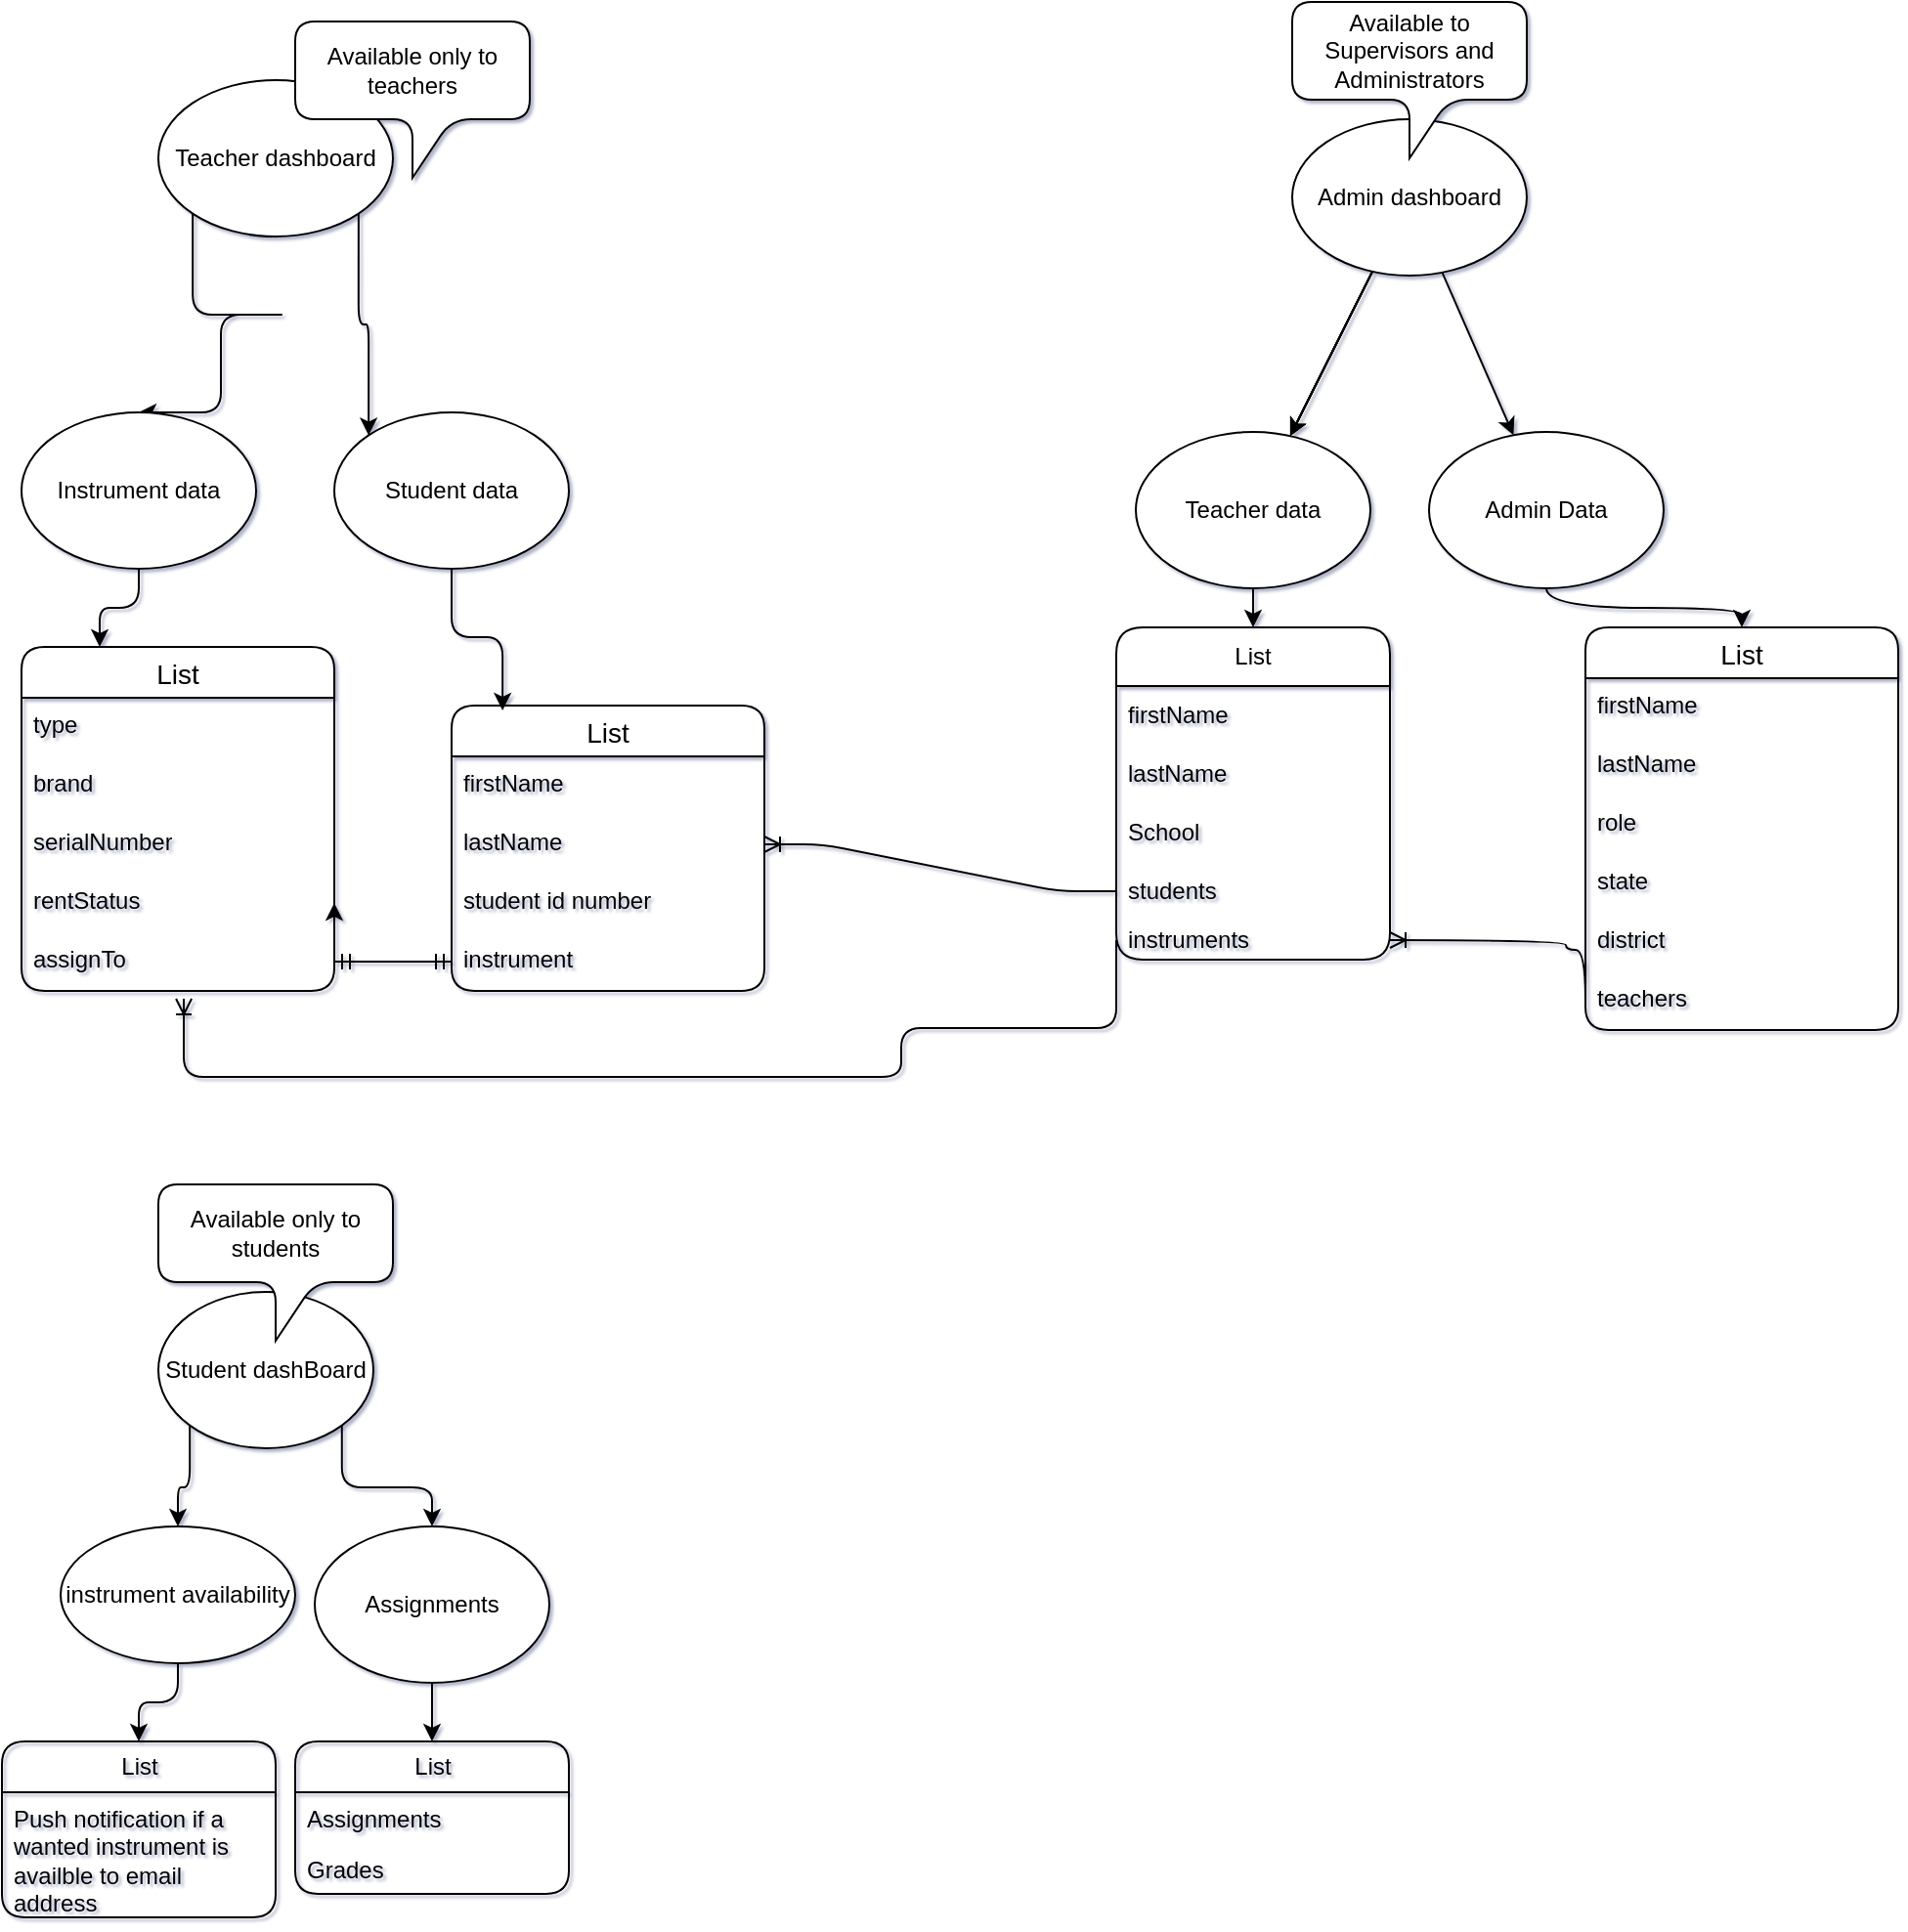 <mxfile>
    <diagram name="schema" id="DUyfwoZvvPFzIgaK6cwX">
        <mxGraphModel dx="1887" dy="1773" grid="1" gridSize="10" guides="1" tooltips="1" connect="1" arrows="1" fold="1" page="1" pageScale="1" pageWidth="827" pageHeight="1169" math="0" shadow="1">
            <root>
                <mxCell id="0"/>
                <mxCell id="1" parent="0"/>
                <mxCell id="xOZsmV_-RZfwgsU9dRdy-7" style="edgeStyle=orthogonalEdgeStyle;rounded=1;orthogonalLoop=1;jettySize=auto;html=1;exitX=1;exitY=1;exitDx=0;exitDy=0;entryX=0;entryY=0;entryDx=0;entryDy=0;" parent="1" source="xOZsmV_-RZfwgsU9dRdy-1" target="xOZsmV_-RZfwgsU9dRdy-4" edge="1">
                    <mxGeometry relative="1" as="geometry"/>
                </mxCell>
                <mxCell id="xOZsmV_-RZfwgsU9dRdy-13" style="edgeStyle=orthogonalEdgeStyle;rounded=1;orthogonalLoop=1;jettySize=auto;html=1;exitX=0;exitY=1;exitDx=0;exitDy=0;entryX=0.5;entryY=0;entryDx=0;entryDy=0;" parent="1" source="xOZsmV_-RZfwgsU9dRdy-1" target="xOZsmV_-RZfwgsU9dRdy-3" edge="1">
                    <mxGeometry relative="1" as="geometry">
                        <Array as="points">
                            <mxPoint x="138" y="140"/>
                            <mxPoint x="102" y="140"/>
                            <mxPoint x="102" y="160"/>
                        </Array>
                    </mxGeometry>
                </mxCell>
                <mxCell id="xOZsmV_-RZfwgsU9dRdy-1" value="Teacher dashboard" style="ellipse;whiteSpace=wrap;html=1;rounded=1;" parent="1" vertex="1">
                    <mxGeometry x="70" y="20" width="120" height="80" as="geometry"/>
                </mxCell>
                <mxCell id="5yXAF0TtTICwPP53yHYc-14" value="" style="edgeStyle=none;rounded=1;html=1;" parent="1" source="xOZsmV_-RZfwgsU9dRdy-2" target="6" edge="1">
                    <mxGeometry relative="1" as="geometry"/>
                </mxCell>
                <mxCell id="5yXAF0TtTICwPP53yHYc-15" value="" style="edgeStyle=none;rounded=1;html=1;" parent="1" source="xOZsmV_-RZfwgsU9dRdy-2" target="6" edge="1">
                    <mxGeometry relative="1" as="geometry"/>
                </mxCell>
                <mxCell id="5yXAF0TtTICwPP53yHYc-16" value="" style="edgeStyle=none;rounded=1;html=1;" parent="1" source="xOZsmV_-RZfwgsU9dRdy-2" target="6" edge="1">
                    <mxGeometry relative="1" as="geometry"/>
                </mxCell>
                <mxCell id="5yXAF0TtTICwPP53yHYc-17" value="" style="edgeStyle=none;rounded=1;html=1;" parent="1" source="xOZsmV_-RZfwgsU9dRdy-2" target="6" edge="1">
                    <mxGeometry relative="1" as="geometry"/>
                </mxCell>
                <mxCell id="5yXAF0TtTICwPP53yHYc-19" value="" style="edgeStyle=none;rounded=1;html=1;" parent="1" source="xOZsmV_-RZfwgsU9dRdy-2" target="5yXAF0TtTICwPP53yHYc-18" edge="1">
                    <mxGeometry relative="1" as="geometry"/>
                </mxCell>
                <mxCell id="xOZsmV_-RZfwgsU9dRdy-2" value="Admin dashboard" style="ellipse;whiteSpace=wrap;html=1;rounded=1;" parent="1" vertex="1">
                    <mxGeometry x="650" y="40" width="120" height="80" as="geometry"/>
                </mxCell>
                <mxCell id="xOZsmV_-RZfwgsU9dRdy-81" style="edgeStyle=orthogonalEdgeStyle;rounded=1;orthogonalLoop=1;jettySize=auto;html=1;exitX=0.5;exitY=1;exitDx=0;exitDy=0;entryX=0.25;entryY=0;entryDx=0;entryDy=0;" parent="1" source="xOZsmV_-RZfwgsU9dRdy-3" target="xOZsmV_-RZfwgsU9dRdy-65" edge="1">
                    <mxGeometry relative="1" as="geometry"/>
                </mxCell>
                <mxCell id="xOZsmV_-RZfwgsU9dRdy-3" value="Instrument data" style="ellipse;whiteSpace=wrap;html=1;rounded=1;" parent="1" vertex="1">
                    <mxGeometry y="190" width="120" height="80" as="geometry"/>
                </mxCell>
                <mxCell id="xOZsmV_-RZfwgsU9dRdy-4" value="Student data" style="ellipse;whiteSpace=wrap;html=1;rounded=1;" parent="1" vertex="1">
                    <mxGeometry x="160" y="190" width="120" height="80" as="geometry"/>
                </mxCell>
                <mxCell id="xOZsmV_-RZfwgsU9dRdy-26" style="edgeStyle=orthogonalEdgeStyle;rounded=1;orthogonalLoop=1;jettySize=auto;html=1;exitX=0;exitY=1;exitDx=0;exitDy=0;entryX=0.5;entryY=0;entryDx=0;entryDy=0;" parent="1" source="xOZsmV_-RZfwgsU9dRdy-17" target="xOZsmV_-RZfwgsU9dRdy-18" edge="1">
                    <mxGeometry relative="1" as="geometry"/>
                </mxCell>
                <mxCell id="xOZsmV_-RZfwgsU9dRdy-32" style="edgeStyle=orthogonalEdgeStyle;rounded=1;orthogonalLoop=1;jettySize=auto;html=1;exitX=1;exitY=1;exitDx=0;exitDy=0;entryX=0.5;entryY=0;entryDx=0;entryDy=0;" parent="1" source="xOZsmV_-RZfwgsU9dRdy-17" target="xOZsmV_-RZfwgsU9dRdy-19" edge="1">
                    <mxGeometry relative="1" as="geometry"/>
                </mxCell>
                <mxCell id="xOZsmV_-RZfwgsU9dRdy-17" value="Student dashBoard" style="ellipse;whiteSpace=wrap;html=1;rounded=1;" parent="1" vertex="1">
                    <mxGeometry x="70" y="640" width="110" height="80" as="geometry"/>
                </mxCell>
                <mxCell id="xOZsmV_-RZfwgsU9dRdy-33" style="edgeStyle=orthogonalEdgeStyle;rounded=1;orthogonalLoop=1;jettySize=auto;html=1;exitX=0.5;exitY=1;exitDx=0;exitDy=0;entryX=0.5;entryY=0;entryDx=0;entryDy=0;" parent="1" source="xOZsmV_-RZfwgsU9dRdy-18" target="xOZsmV_-RZfwgsU9dRdy-27" edge="1">
                    <mxGeometry relative="1" as="geometry"/>
                </mxCell>
                <mxCell id="xOZsmV_-RZfwgsU9dRdy-18" value="instrument availability" style="ellipse;whiteSpace=wrap;html=1;rounded=1;" parent="1" vertex="1">
                    <mxGeometry x="20" y="760" width="120" height="70" as="geometry"/>
                </mxCell>
                <mxCell id="xOZsmV_-RZfwgsU9dRdy-19" value="Assignments" style="ellipse;whiteSpace=wrap;html=1;rounded=1;" parent="1" vertex="1">
                    <mxGeometry x="150" y="760" width="120" height="80" as="geometry"/>
                </mxCell>
                <mxCell id="xOZsmV_-RZfwgsU9dRdy-21" style="edgeStyle=orthogonalEdgeStyle;rounded=1;orthogonalLoop=1;jettySize=auto;html=1;exitX=0.5;exitY=1;exitDx=0;exitDy=0;entryX=0.5;entryY=0;entryDx=0;entryDy=0;" parent="1" source="xOZsmV_-RZfwgsU9dRdy-19" target="xOZsmV_-RZfwgsU9dRdy-22" edge="1">
                    <mxGeometry relative="1" as="geometry">
                        <mxPoint x="208.56" y="858.75" as="targetPoint"/>
                    </mxGeometry>
                </mxCell>
                <mxCell id="xOZsmV_-RZfwgsU9dRdy-22" value="List" style="swimlane;fontStyle=0;childLayout=stackLayout;horizontal=1;startSize=26;fillColor=none;horizontalStack=0;resizeParent=1;resizeParentMax=0;resizeLast=0;collapsible=1;marginBottom=0;html=1;rounded=1;" parent="1" vertex="1">
                    <mxGeometry x="140" y="870" width="140" height="78" as="geometry"/>
                </mxCell>
                <mxCell id="xOZsmV_-RZfwgsU9dRdy-23" value="Assignments" style="text;strokeColor=none;fillColor=none;align=left;verticalAlign=top;spacingLeft=4;spacingRight=4;overflow=hidden;rotatable=0;points=[[0,0.5],[1,0.5]];portConstraint=eastwest;whiteSpace=wrap;html=1;rounded=1;" parent="xOZsmV_-RZfwgsU9dRdy-22" vertex="1">
                    <mxGeometry y="26" width="140" height="26" as="geometry"/>
                </mxCell>
                <mxCell id="xOZsmV_-RZfwgsU9dRdy-24" value="Grades" style="text;strokeColor=none;fillColor=none;align=left;verticalAlign=top;spacingLeft=4;spacingRight=4;overflow=hidden;rotatable=0;points=[[0,0.5],[1,0.5]];portConstraint=eastwest;whiteSpace=wrap;html=1;rounded=1;" parent="xOZsmV_-RZfwgsU9dRdy-22" vertex="1">
                    <mxGeometry y="52" width="140" height="26" as="geometry"/>
                </mxCell>
                <mxCell id="xOZsmV_-RZfwgsU9dRdy-27" value="List" style="swimlane;fontStyle=0;childLayout=stackLayout;horizontal=1;startSize=26;fillColor=none;horizontalStack=0;resizeParent=1;resizeParentMax=0;resizeLast=0;collapsible=1;marginBottom=0;html=1;rounded=1;" parent="1" vertex="1">
                    <mxGeometry x="-10" y="870" width="140" height="90" as="geometry"/>
                </mxCell>
                <mxCell id="xOZsmV_-RZfwgsU9dRdy-28" value="Push notification if a wanted instrument is availble to email address" style="text;strokeColor=none;fillColor=none;align=left;verticalAlign=top;spacingLeft=4;spacingRight=4;overflow=hidden;rotatable=0;points=[[0,0.5],[1,0.5]];portConstraint=eastwest;whiteSpace=wrap;html=1;rounded=1;" parent="xOZsmV_-RZfwgsU9dRdy-27" vertex="1">
                    <mxGeometry y="26" width="140" height="64" as="geometry"/>
                </mxCell>
                <object label="List" placeholders="1" type="" brand="" serialNumber="" assignedTo="" id="xOZsmV_-RZfwgsU9dRdy-65">
                    <mxCell style="swimlane;fontStyle=0;childLayout=stackLayout;horizontal=1;startSize=26;horizontalStack=0;resizeParent=1;resizeParentMax=0;resizeLast=0;collapsible=1;marginBottom=0;align=center;fontSize=14;rounded=1;shadow=0;glass=0;" parent="1" vertex="1">
                        <mxGeometry y="310" width="160" height="176" as="geometry"/>
                    </mxCell>
                </object>
                <mxCell id="xOZsmV_-RZfwgsU9dRdy-66" value="type" style="text;strokeColor=none;fillColor=none;spacingLeft=4;spacingRight=4;overflow=hidden;rotatable=0;points=[[0,0.5],[1,0.5]];portConstraint=eastwest;fontSize=12;whiteSpace=wrap;html=1;rounded=1;" parent="xOZsmV_-RZfwgsU9dRdy-65" vertex="1">
                    <mxGeometry y="26" width="160" height="30" as="geometry"/>
                </mxCell>
                <mxCell id="xOZsmV_-RZfwgsU9dRdy-67" value="brand" style="text;strokeColor=none;fillColor=none;spacingLeft=4;spacingRight=4;overflow=hidden;rotatable=0;points=[[0,0.5],[1,0.5]];portConstraint=eastwest;fontSize=12;whiteSpace=wrap;html=1;rounded=1;" parent="xOZsmV_-RZfwgsU9dRdy-65" vertex="1">
                    <mxGeometry y="56" width="160" height="30" as="geometry"/>
                </mxCell>
                <mxCell id="xOZsmV_-RZfwgsU9dRdy-68" value="serialNumber" style="text;strokeColor=none;fillColor=none;spacingLeft=4;spacingRight=4;overflow=hidden;rotatable=0;points=[[0,0.5],[1,0.5]];portConstraint=eastwest;fontSize=12;whiteSpace=wrap;html=1;rounded=1;" parent="xOZsmV_-RZfwgsU9dRdy-65" vertex="1">
                    <mxGeometry y="86" width="160" height="30" as="geometry"/>
                </mxCell>
                <mxCell id="xOZsmV_-RZfwgsU9dRdy-71" value="rentStatus" style="text;strokeColor=none;fillColor=none;spacingLeft=4;spacingRight=4;overflow=hidden;rotatable=0;points=[[0,0.5],[1,0.5]];portConstraint=eastwest;fontSize=12;whiteSpace=wrap;html=1;rounded=1;" parent="xOZsmV_-RZfwgsU9dRdy-65" vertex="1">
                    <mxGeometry y="116" width="160" height="30" as="geometry"/>
                </mxCell>
                <mxCell id="xOZsmV_-RZfwgsU9dRdy-70" value="assignTo" style="text;strokeColor=none;fillColor=none;spacingLeft=4;spacingRight=4;overflow=hidden;rotatable=0;points=[[0,0.5],[1,0.5]];portConstraint=eastwest;fontSize=12;whiteSpace=wrap;html=1;rounded=1;" parent="xOZsmV_-RZfwgsU9dRdy-65" vertex="1">
                    <mxGeometry y="146" width="160" height="30" as="geometry"/>
                </mxCell>
                <mxCell id="xOZsmV_-RZfwgsU9dRdy-72" value="List" style="swimlane;fontStyle=0;childLayout=stackLayout;horizontal=1;startSize=26;horizontalStack=0;resizeParent=1;resizeParentMax=0;resizeLast=0;collapsible=1;marginBottom=0;align=center;fontSize=14;rounded=1;" parent="1" vertex="1">
                    <mxGeometry x="220" y="340" width="160" height="146" as="geometry"/>
                </mxCell>
                <mxCell id="xOZsmV_-RZfwgsU9dRdy-73" value="firstName" style="text;strokeColor=none;fillColor=none;spacingLeft=4;spacingRight=4;overflow=hidden;rotatable=0;points=[[0,0.5],[1,0.5]];portConstraint=eastwest;fontSize=12;whiteSpace=wrap;html=1;rounded=1;" parent="xOZsmV_-RZfwgsU9dRdy-72" vertex="1">
                    <mxGeometry y="26" width="160" height="30" as="geometry"/>
                </mxCell>
                <mxCell id="xOZsmV_-RZfwgsU9dRdy-74" value="lastName" style="text;strokeColor=none;fillColor=none;spacingLeft=4;spacingRight=4;overflow=hidden;rotatable=0;points=[[0,0.5],[1,0.5]];portConstraint=eastwest;fontSize=12;whiteSpace=wrap;html=1;rounded=1;" parent="xOZsmV_-RZfwgsU9dRdy-72" vertex="1">
                    <mxGeometry y="56" width="160" height="30" as="geometry"/>
                </mxCell>
                <mxCell id="xOZsmV_-RZfwgsU9dRdy-75" value="student id number" style="text;strokeColor=none;fillColor=none;spacingLeft=4;spacingRight=4;overflow=hidden;rotatable=0;points=[[0,0.5],[1,0.5]];portConstraint=eastwest;fontSize=12;whiteSpace=wrap;html=1;rounded=1;" parent="xOZsmV_-RZfwgsU9dRdy-72" vertex="1">
                    <mxGeometry y="86" width="160" height="30" as="geometry"/>
                </mxCell>
                <mxCell id="xOZsmV_-RZfwgsU9dRdy-77" value="instrument" style="text;strokeColor=none;fillColor=none;spacingLeft=4;spacingRight=4;overflow=hidden;rotatable=0;points=[[0,0.5],[1,0.5]];portConstraint=eastwest;fontSize=12;whiteSpace=wrap;html=1;rounded=1;" parent="xOZsmV_-RZfwgsU9dRdy-72" vertex="1">
                    <mxGeometry y="116" width="160" height="30" as="geometry"/>
                </mxCell>
                <mxCell id="xOZsmV_-RZfwgsU9dRdy-78" style="edgeStyle=orthogonalEdgeStyle;rounded=1;orthogonalLoop=1;jettySize=auto;html=1;exitX=1;exitY=0.5;exitDx=0;exitDy=0;" parent="1" source="xOZsmV_-RZfwgsU9dRdy-70" edge="1">
                    <mxGeometry relative="1" as="geometry">
                        <mxPoint x="160" y="441" as="targetPoint"/>
                    </mxGeometry>
                </mxCell>
                <mxCell id="xOZsmV_-RZfwgsU9dRdy-79" value="" style="edgeStyle=entityRelationEdgeStyle;fontSize=12;html=1;endArrow=ERmandOne;startArrow=ERmandOne;rounded=1;entryX=0;entryY=0.5;entryDx=0;entryDy=0;" parent="1" source="xOZsmV_-RZfwgsU9dRdy-70" target="xOZsmV_-RZfwgsU9dRdy-77" edge="1">
                    <mxGeometry width="100" height="100" relative="1" as="geometry">
                        <mxPoint x="150" y="440" as="sourcePoint"/>
                        <mxPoint x="250" y="340" as="targetPoint"/>
                    </mxGeometry>
                </mxCell>
                <mxCell id="xOZsmV_-RZfwgsU9dRdy-80" style="edgeStyle=orthogonalEdgeStyle;rounded=1;orthogonalLoop=1;jettySize=auto;html=1;exitX=0.5;exitY=1;exitDx=0;exitDy=0;entryX=0.163;entryY=0.017;entryDx=0;entryDy=0;entryPerimeter=0;" parent="1" source="xOZsmV_-RZfwgsU9dRdy-4" target="xOZsmV_-RZfwgsU9dRdy-72" edge="1">
                    <mxGeometry relative="1" as="geometry"/>
                </mxCell>
                <mxCell id="2" value="List" style="swimlane;fontStyle=0;childLayout=stackLayout;horizontal=1;startSize=30;horizontalStack=0;resizeParent=1;resizeParentMax=0;resizeLast=0;collapsible=1;marginBottom=0;whiteSpace=wrap;html=1;rounded=1;" parent="1" vertex="1">
                    <mxGeometry x="560" y="300" width="140" height="170" as="geometry"/>
                </mxCell>
                <mxCell id="3" value="firstName" style="text;strokeColor=none;fillColor=none;align=left;verticalAlign=middle;spacingLeft=4;spacingRight=4;overflow=hidden;points=[[0,0.5],[1,0.5]];portConstraint=eastwest;rotatable=0;whiteSpace=wrap;html=1;rounded=1;" parent="2" vertex="1">
                    <mxGeometry y="30" width="140" height="30" as="geometry"/>
                </mxCell>
                <mxCell id="4" value="lastName" style="text;strokeColor=none;fillColor=none;align=left;verticalAlign=middle;spacingLeft=4;spacingRight=4;overflow=hidden;points=[[0,0.5],[1,0.5]];portConstraint=eastwest;rotatable=0;whiteSpace=wrap;html=1;rounded=1;" parent="2" vertex="1">
                    <mxGeometry y="60" width="140" height="30" as="geometry"/>
                </mxCell>
                <mxCell id="5" value="School" style="text;strokeColor=none;fillColor=none;align=left;verticalAlign=middle;spacingLeft=4;spacingRight=4;overflow=hidden;points=[[0,0.5],[1,0.5]];portConstraint=eastwest;rotatable=0;whiteSpace=wrap;html=1;rounded=1;" parent="2" vertex="1">
                    <mxGeometry y="90" width="140" height="30" as="geometry"/>
                </mxCell>
                <mxCell id="7" value="students" style="text;strokeColor=none;fillColor=none;align=left;verticalAlign=middle;spacingLeft=4;spacingRight=4;overflow=hidden;points=[[0,0.5],[1,0.5]];portConstraint=eastwest;rotatable=0;whiteSpace=wrap;html=1;rounded=1;" parent="2" vertex="1">
                    <mxGeometry y="120" width="140" height="30" as="geometry"/>
                </mxCell>
                <mxCell id="8" value="instruments" style="text;strokeColor=none;fillColor=none;align=left;verticalAlign=middle;spacingLeft=4;spacingRight=4;overflow=hidden;points=[[0,0.5],[1,0.5]];portConstraint=eastwest;rotatable=0;whiteSpace=wrap;html=1;rounded=1;" parent="2" vertex="1">
                    <mxGeometry y="150" width="140" height="20" as="geometry"/>
                </mxCell>
                <mxCell id="11" style="edgeStyle=orthogonalEdgeStyle;html=1;rounded=1;" parent="1" source="6" target="2" edge="1">
                    <mxGeometry relative="1" as="geometry"/>
                </mxCell>
                <mxCell id="6" value="Teacher data" style="ellipse;whiteSpace=wrap;html=1;rounded=1;" parent="1" vertex="1">
                    <mxGeometry x="570" y="200" width="120" height="80" as="geometry"/>
                </mxCell>
                <mxCell id="9" value="" style="edgeStyle=entityRelationEdgeStyle;fontSize=12;html=1;endArrow=ERoneToMany;entryX=1;entryY=0.5;entryDx=0;entryDy=0;rounded=1;" parent="1" source="7" target="xOZsmV_-RZfwgsU9dRdy-74" edge="1">
                    <mxGeometry width="100" height="100" relative="1" as="geometry">
                        <mxPoint x="520" y="280" as="sourcePoint"/>
                        <mxPoint x="420" y="380" as="targetPoint"/>
                    </mxGeometry>
                </mxCell>
                <mxCell id="10" value="" style="edgeStyle=orthogonalEdgeStyle;fontSize=12;html=1;endArrow=ERoneToMany;entryX=0.519;entryY=1.133;entryDx=0;entryDy=0;exitX=0;exitY=0.5;exitDx=0;exitDy=0;entryPerimeter=0;rounded=1;" parent="1" source="8" target="xOZsmV_-RZfwgsU9dRdy-70" edge="1">
                    <mxGeometry width="100" height="100" relative="1" as="geometry">
                        <mxPoint x="330" y="500" as="sourcePoint"/>
                        <mxPoint x="160" y="526" as="targetPoint"/>
                        <Array as="points">
                            <mxPoint x="450" y="505"/>
                            <mxPoint x="450" y="530"/>
                            <mxPoint x="83" y="530"/>
                        </Array>
                    </mxGeometry>
                </mxCell>
                <mxCell id="5yXAF0TtTICwPP53yHYc-11" value="Available to Supervisors and Administrators" style="shape=callout;whiteSpace=wrap;html=1;perimeter=calloutPerimeter;rounded=1;" parent="1" vertex="1">
                    <mxGeometry x="650" y="-20" width="120" height="80" as="geometry"/>
                </mxCell>
                <mxCell id="5yXAF0TtTICwPP53yHYc-12" value="Available only to teachers" style="shape=callout;whiteSpace=wrap;html=1;perimeter=calloutPerimeter;rounded=1;" parent="1" vertex="1">
                    <mxGeometry x="140" y="-10" width="120" height="80" as="geometry"/>
                </mxCell>
                <mxCell id="5yXAF0TtTICwPP53yHYc-13" value="Available only to students" style="shape=callout;whiteSpace=wrap;html=1;perimeter=calloutPerimeter;rounded=1;" parent="1" vertex="1">
                    <mxGeometry x="70" y="585" width="120" height="80" as="geometry"/>
                </mxCell>
                <mxCell id="5yXAF0TtTICwPP53yHYc-29" value="" style="edgeStyle=orthogonalEdgeStyle;curved=1;rounded=1;html=1;entryX=0.5;entryY=0;entryDx=0;entryDy=0;" parent="1" source="5yXAF0TtTICwPP53yHYc-18" target="5yXAF0TtTICwPP53yHYc-20" edge="1">
                    <mxGeometry relative="1" as="geometry">
                        <mxPoint x="920" y="240" as="targetPoint"/>
                    </mxGeometry>
                </mxCell>
                <mxCell id="5yXAF0TtTICwPP53yHYc-18" value="Admin Data" style="ellipse;whiteSpace=wrap;html=1;rounded=1;" parent="1" vertex="1">
                    <mxGeometry x="720" y="200" width="120" height="80" as="geometry"/>
                </mxCell>
                <mxCell id="5yXAF0TtTICwPP53yHYc-20" value="List" style="swimlane;fontStyle=0;childLayout=stackLayout;horizontal=1;startSize=26;horizontalStack=0;resizeParent=1;resizeParentMax=0;resizeLast=0;collapsible=1;marginBottom=0;align=center;fontSize=14;rounded=1;" parent="1" vertex="1">
                    <mxGeometry x="800" y="300" width="160" height="206" as="geometry"/>
                </mxCell>
                <mxCell id="5yXAF0TtTICwPP53yHYc-21" value="firstName   " style="text;strokeColor=none;fillColor=none;spacingLeft=4;spacingRight=4;overflow=hidden;rotatable=0;points=[[0,0.5],[1,0.5]];portConstraint=eastwest;fontSize=12;rounded=1;" parent="5yXAF0TtTICwPP53yHYc-20" vertex="1">
                    <mxGeometry y="26" width="160" height="30" as="geometry"/>
                </mxCell>
                <mxCell id="5yXAF0TtTICwPP53yHYc-22" value="lastName" style="text;strokeColor=none;fillColor=none;spacingLeft=4;spacingRight=4;overflow=hidden;rotatable=0;points=[[0,0.5],[1,0.5]];portConstraint=eastwest;fontSize=12;rounded=1;" parent="5yXAF0TtTICwPP53yHYc-20" vertex="1">
                    <mxGeometry y="56" width="160" height="30" as="geometry"/>
                </mxCell>
                <mxCell id="5yXAF0TtTICwPP53yHYc-30" value="role" style="text;strokeColor=none;fillColor=none;spacingLeft=4;spacingRight=4;overflow=hidden;rotatable=0;points=[[0,0.5],[1,0.5]];portConstraint=eastwest;fontSize=12;rounded=1;" parent="5yXAF0TtTICwPP53yHYc-20" vertex="1">
                    <mxGeometry y="86" width="160" height="30" as="geometry"/>
                </mxCell>
                <mxCell id="5yXAF0TtTICwPP53yHYc-23" value="state" style="text;strokeColor=none;fillColor=none;spacingLeft=4;spacingRight=4;overflow=hidden;rotatable=0;points=[[0,0.5],[1,0.5]];portConstraint=eastwest;fontSize=12;rounded=1;" parent="5yXAF0TtTICwPP53yHYc-20" vertex="1">
                    <mxGeometry y="116" width="160" height="30" as="geometry"/>
                </mxCell>
                <mxCell id="5yXAF0TtTICwPP53yHYc-24" value="district" style="text;strokeColor=none;fillColor=none;spacingLeft=4;spacingRight=4;overflow=hidden;rotatable=0;points=[[0,0.5],[1,0.5]];portConstraint=eastwest;fontSize=12;rounded=1;" parent="5yXAF0TtTICwPP53yHYc-20" vertex="1">
                    <mxGeometry y="146" width="160" height="30" as="geometry"/>
                </mxCell>
                <mxCell id="5yXAF0TtTICwPP53yHYc-25" value="teachers" style="text;strokeColor=none;fillColor=none;spacingLeft=4;spacingRight=4;overflow=hidden;rotatable=0;points=[[0,0.5],[1,0.5]];portConstraint=eastwest;fontSize=12;rounded=1;" parent="5yXAF0TtTICwPP53yHYc-20" vertex="1">
                    <mxGeometry y="176" width="160" height="30" as="geometry"/>
                </mxCell>
                <mxCell id="5yXAF0TtTICwPP53yHYc-26" value="" style="edgeStyle=orthogonalEdgeStyle;fontSize=12;html=1;endArrow=ERoneToMany;rounded=1;curved=1;entryX=1;entryY=0.5;entryDx=0;entryDy=0;exitX=0;exitY=0.5;exitDx=0;exitDy=0;" parent="1" source="5yXAF0TtTICwPP53yHYc-25" target="8" edge="1">
                    <mxGeometry width="100" height="100" relative="1" as="geometry">
                        <mxPoint x="840" y="534" as="sourcePoint"/>
                        <mxPoint x="630" y="482" as="targetPoint"/>
                        <Array as="points">
                            <mxPoint x="790" y="465"/>
                            <mxPoint x="790" y="460"/>
                        </Array>
                    </mxGeometry>
                </mxCell>
            </root>
        </mxGraphModel>
    </diagram>
    <diagram id="6wPeHdcNVuy-swpMYX-8" name="Teacher's Dashboard">
        <mxGraphModel dx="1060" dy="604" grid="1" gridSize="10" guides="1" tooltips="1" connect="1" arrows="1" fold="1" page="1" pageScale="1" pageWidth="850" pageHeight="1100" math="0" shadow="0">
            <root>
                <mxCell id="0"/>
                <mxCell id="1" parent="0"/>
                <mxCell id="oNAddTlAk_eESXYnvcA7-1" value="#1 Login Page" style="swimlane;whiteSpace=wrap;html=1;rounded=1;startSize=23;" parent="1" vertex="1">
                    <mxGeometry x="100" y="100" width="730" height="500" as="geometry"/>
                </mxCell>
                <mxCell id="oNAddTlAk_eESXYnvcA7-33" value="" style="group" parent="oNAddTlAk_eESXYnvcA7-1" vertex="1" connectable="0">
                    <mxGeometry y="30" width="730" height="30" as="geometry"/>
                </mxCell>
                <mxCell id="oNAddTlAk_eESXYnvcA7-2" value="MLMS Software" style="text;html=1;strokeColor=none;fillColor=none;align=center;verticalAlign=middle;whiteSpace=wrap;rounded=0;" parent="oNAddTlAk_eESXYnvcA7-33" vertex="1">
                    <mxGeometry width="100" height="30" as="geometry"/>
                </mxCell>
                <mxCell id="oNAddTlAk_eESXYnvcA7-6" value="" style="endArrow=none;html=1;rounded=1;curved=1;exitX=0;exitY=1;exitDx=0;exitDy=0;" parent="oNAddTlAk_eESXYnvcA7-33" source="oNAddTlAk_eESXYnvcA7-2" edge="1">
                    <mxGeometry width="50" height="50" relative="1" as="geometry">
                        <mxPoint x="-30" y="-20" as="sourcePoint"/>
                        <mxPoint x="730" y="30" as="targetPoint"/>
                    </mxGeometry>
                </mxCell>
                <mxCell id="oNAddTlAk_eESXYnvcA7-34" value="" style="group" parent="oNAddTlAk_eESXYnvcA7-1" vertex="1" connectable="0">
                    <mxGeometry x="190" y="150" width="300" height="200" as="geometry"/>
                </mxCell>
                <mxCell id="oNAddTlAk_eESXYnvcA7-7" value="" style="rounded=1;whiteSpace=wrap;html=1;" parent="oNAddTlAk_eESXYnvcA7-34" vertex="1">
                    <mxGeometry width="300" height="200" as="geometry"/>
                </mxCell>
                <mxCell id="oNAddTlAk_eESXYnvcA7-8" value="Welcome to MLMS - Music Learning Management Systems" style="text;html=1;strokeColor=none;fillColor=none;align=center;verticalAlign=middle;whiteSpace=wrap;rounded=0;" parent="oNAddTlAk_eESXYnvcA7-34" vertex="1">
                    <mxGeometry x="25" y="30" width="240" height="30" as="geometry"/>
                </mxCell>
                <mxCell id="oNAddTlAk_eESXYnvcA7-9" value="Username&amp;nbsp;" style="text;html=1;strokeColor=none;fillColor=none;align=center;verticalAlign=middle;whiteSpace=wrap;rounded=0;" parent="oNAddTlAk_eESXYnvcA7-34" vertex="1">
                    <mxGeometry x="50" y="70" width="60" height="30" as="geometry"/>
                </mxCell>
                <mxCell id="oNAddTlAk_eESXYnvcA7-10" value="" style="rounded=0;whiteSpace=wrap;html=1;" parent="oNAddTlAk_eESXYnvcA7-34" vertex="1">
                    <mxGeometry x="110" y="75" width="120" height="20" as="geometry"/>
                </mxCell>
                <mxCell id="oNAddTlAk_eESXYnvcA7-14" value="&lt;font style=&quot;font-size: 6px;&quot;&gt;Remember my login on this computer&lt;/font&gt;" style="strokeWidth=1;shadow=0;dashed=0;align=center;html=1;shape=mxgraph.mockup.forms.rrect;rSize=0;fillColor=#eeeeee;strokeColor=#999999;gradientColor=#cccccc;align=left;spacingLeft=4;fontSize=6;fontColor=#666666;labelPosition=right;rounded=1;" parent="oNAddTlAk_eESXYnvcA7-34" vertex="1">
                    <mxGeometry x="118" y="130" width="12" height="10" as="geometry"/>
                </mxCell>
                <mxCell id="oNAddTlAk_eESXYnvcA7-15" value="Not a member ? To request an account, please contact your MLMS administrator." style="text;html=1;strokeColor=none;fillColor=none;align=left;verticalAlign=middle;whiteSpace=wrap;rounded=0;fontSize=6;" parent="oNAddTlAk_eESXYnvcA7-34" vertex="1">
                    <mxGeometry x="132.5" y="140" width="117.5" height="30" as="geometry"/>
                </mxCell>
                <mxCell id="oNAddTlAk_eESXYnvcA7-18" value="Log In" style="rounded=1;fillColor=#F1F2F4;strokeColor=none;html=1;fontColor=#596780;align=center;verticalAlign=middle;fontStyle=0;fontSize=6;sketch=0;" parent="oNAddTlAk_eESXYnvcA7-34" vertex="1">
                    <mxGeometry x="145" y="180" width="50" height="10" as="geometry"/>
                </mxCell>
                <mxCell id="oNAddTlAk_eESXYnvcA7-3" value="DashBoard #2 Student Search" style="swimlane;whiteSpace=wrap;html=1;rounded=1;startSize=23;" parent="1" vertex="1">
                    <mxGeometry x="100" y="620" width="730" height="480" as="geometry"/>
                </mxCell>
                <mxCell id="08LUkTSbspWif2lUVkKz-79" value="" style="group" parent="oNAddTlAk_eESXYnvcA7-3" vertex="1" connectable="0">
                    <mxGeometry y="60" width="160" height="145" as="geometry"/>
                </mxCell>
                <mxCell id="08LUkTSbspWif2lUVkKz-80" value="" style="rounded=1;whiteSpace=wrap;html=1;glass=0;shadow=0;" parent="08LUkTSbspWif2lUVkKz-79" vertex="1">
                    <mxGeometry y="2.5" width="160" height="140" as="geometry"/>
                </mxCell>
                <mxCell id="08LUkTSbspWif2lUVkKz-81" value="&lt;font style=&quot;font-size: 11px;&quot;&gt;Search Instrument&lt;/font&gt;" style="shape=ellipse;fillColor=#eeeeee;strokeColor=#999999;gradientColor=#cccccc;html=1;align=left;spacingLeft=4;fontSize=17;fontColor=#666666;labelPosition=right;shadow=0;rounded=1;" parent="08LUkTSbspWif2lUVkKz-79" vertex="1">
                    <mxGeometry x="20" y="39.5" width="10" height="10" as="geometry"/>
                </mxCell>
                <mxCell id="08LUkTSbspWif2lUVkKz-82" value="&lt;font style=&quot;font-size: 11px;&quot;&gt;Search Student&lt;/font&gt;" style="shape=ellipse;fillColor=#eeeeee;strokeColor=#999999;gradientColor=#cccccc;html=1;align=left;spacingLeft=4;fontSize=17;fontColor=#666666;labelPosition=right;shadow=0;rounded=1;" parent="08LUkTSbspWif2lUVkKz-79" vertex="1">
                    <mxGeometry x="20" y="59.5" width="10" height="10" as="geometry"/>
                </mxCell>
                <mxCell id="08LUkTSbspWif2lUVkKz-83" value="&lt;font style=&quot;font-size: 10px;&quot;&gt;Add Student&lt;/font&gt;" style="shape=ellipse;fillColor=#eeeeee;strokeColor=#999999;gradientColor=#cccccc;html=1;align=left;spacingLeft=4;fontSize=17;fontColor=#666666;labelPosition=right;shadow=0;rounded=1;" parent="08LUkTSbspWif2lUVkKz-79" vertex="1">
                    <mxGeometry x="20" y="79.5" width="10" height="10" as="geometry"/>
                </mxCell>
                <mxCell id="08LUkTSbspWif2lUVkKz-84" value="&lt;font style=&quot;font-size: 11px;&quot;&gt;Add Instrument&lt;/font&gt;" style="shape=ellipse;fillColor=#eeeeee;strokeColor=#999999;gradientColor=#cccccc;html=1;align=left;spacingLeft=4;fontSize=17;fontColor=#666666;labelPosition=right;shadow=0;rounded=1;" parent="08LUkTSbspWif2lUVkKz-79" vertex="1">
                    <mxGeometry x="20" y="99.5" width="10" height="10" as="geometry"/>
                </mxCell>
                <mxCell id="08LUkTSbspWif2lUVkKz-85" value="" style="line;strokeWidth=1;html=1;rounded=1;shadow=0;glass=0;fontSize=11;" parent="08LUkTSbspWif2lUVkKz-79" vertex="1">
                    <mxGeometry y="20" width="160" height="10" as="geometry"/>
                </mxCell>
                <mxCell id="08LUkTSbspWif2lUVkKz-86" value="Tool Bar" style="text;html=1;strokeColor=none;fillColor=none;align=center;verticalAlign=middle;whiteSpace=wrap;rounded=0;shadow=0;glass=0;strokeWidth=1;fontSize=11;" parent="08LUkTSbspWif2lUVkKz-79" vertex="1">
                    <mxGeometry x="50" width="60" height="30" as="geometry"/>
                </mxCell>
                <mxCell id="08LUkTSbspWif2lUVkKz-87" value="" style="group" parent="oNAddTlAk_eESXYnvcA7-3" vertex="1" connectable="0">
                    <mxGeometry y="20" width="730" height="30" as="geometry"/>
                </mxCell>
                <mxCell id="08LUkTSbspWif2lUVkKz-88" value="MLMS Software" style="text;html=1;strokeColor=none;fillColor=none;align=center;verticalAlign=middle;whiteSpace=wrap;rounded=0;" parent="08LUkTSbspWif2lUVkKz-87" vertex="1">
                    <mxGeometry width="100" height="30" as="geometry"/>
                </mxCell>
                <mxCell id="08LUkTSbspWif2lUVkKz-89" value="" style="endArrow=none;html=1;rounded=1;curved=1;exitX=0;exitY=1;exitDx=0;exitDy=0;" parent="08LUkTSbspWif2lUVkKz-87" source="08LUkTSbspWif2lUVkKz-88" edge="1">
                    <mxGeometry width="50" height="50" relative="1" as="geometry">
                        <mxPoint x="-30" y="-20" as="sourcePoint"/>
                        <mxPoint x="730" y="30" as="targetPoint"/>
                    </mxGeometry>
                </mxCell>
                <mxCell id="YHm_hG065zLZF8k1DDBt-51" value="" style="group" parent="oNAddTlAk_eESXYnvcA7-3" vertex="1" connectable="0">
                    <mxGeometry x="190" y="70" width="530" height="95" as="geometry"/>
                </mxCell>
                <mxCell id="YHm_hG065zLZF8k1DDBt-52" value="" style="rounded=1;whiteSpace=wrap;html=1;shadow=0;glass=0;strokeWidth=1;fontSize=11;" parent="YHm_hG065zLZF8k1DDBt-51" vertex="1">
                    <mxGeometry width="530" height="95" as="geometry"/>
                </mxCell>
                <mxCell id="YHm_hG065zLZF8k1DDBt-61" value="Last Name: Doe" style="text;html=1;strokeColor=none;fillColor=none;align=center;verticalAlign=middle;whiteSpace=wrap;rounded=0;" parent="YHm_hG065zLZF8k1DDBt-51" vertex="1">
                    <mxGeometry x="20" y="20" width="110" height="30" as="geometry"/>
                </mxCell>
                <mxCell id="YHm_hG065zLZF8k1DDBt-62" value="Student Id: 123456789" style="text;html=1;strokeColor=none;fillColor=none;align=center;verticalAlign=middle;whiteSpace=wrap;rounded=0;" parent="YHm_hG065zLZF8k1DDBt-51" vertex="1">
                    <mxGeometry x="10" y="43" width="160" height="30" as="geometry"/>
                </mxCell>
                <mxCell id="YHm_hG065zLZF8k1DDBt-63" value="No Instrument Assigned" style="text;html=1;strokeColor=none;fillColor=none;align=center;verticalAlign=middle;whiteSpace=wrap;rounded=0;" parent="YHm_hG065zLZF8k1DDBt-51" vertex="1">
                    <mxGeometry x="10" y="62" width="170" height="30" as="geometry"/>
                </mxCell>
                <mxCell id="YHm_hG065zLZF8k1DDBt-60" value="First Name: John" style="text;html=1;strokeColor=none;fillColor=none;align=center;verticalAlign=middle;whiteSpace=wrap;rounded=0;" parent="oNAddTlAk_eESXYnvcA7-3" vertex="1">
                    <mxGeometry x="210" y="70" width="120" height="30" as="geometry"/>
                </mxCell>
                <mxCell id="oNAddTlAk_eESXYnvcA7-5" value="Landing Page" style="swimlane;whiteSpace=wrap;html=1;rounded=1;startSize=23;" parent="1" vertex="1">
                    <mxGeometry x="890" y="630" width="730" height="480" as="geometry"/>
                </mxCell>
                <mxCell id="oNAddTlAk_eESXYnvcA7-11" value="Password" style="text;html=1;strokeColor=none;fillColor=none;align=center;verticalAlign=middle;whiteSpace=wrap;rounded=0;" parent="1" vertex="1">
                    <mxGeometry x="340" y="349" width="60" height="30" as="geometry"/>
                </mxCell>
                <mxCell id="oNAddTlAk_eESXYnvcA7-12" value="" style="rounded=0;whiteSpace=wrap;html=1;" parent="1" vertex="1">
                    <mxGeometry x="400" y="354" width="120" height="20" as="geometry"/>
                </mxCell>
                <mxCell id="08LUkTSbspWif2lUVkKz-2" value="Dash Board layout # 1 Instrument Search" style="swimlane;whiteSpace=wrap;html=1;rounded=1;shadow=0;swimlaneLine=1;" parent="1" vertex="1">
                    <mxGeometry x="890" y="130" width="730" height="490" as="geometry"/>
                </mxCell>
                <mxCell id="08LUkTSbspWif2lUVkKz-49" value="" style="group" parent="08LUkTSbspWif2lUVkKz-2" vertex="1" connectable="0">
                    <mxGeometry x="180" y="65" width="530" height="95" as="geometry"/>
                </mxCell>
                <mxCell id="08LUkTSbspWif2lUVkKz-23" value="" style="rounded=1;whiteSpace=wrap;html=1;shadow=0;glass=0;strokeWidth=1;fontSize=11;" parent="08LUkTSbspWif2lUVkKz-49" vertex="1">
                    <mxGeometry width="530" height="95" as="geometry"/>
                </mxCell>
                <mxCell id="08LUkTSbspWif2lUVkKz-24" value="Student List" style="html=1;shadow=0;dashed=0;shape=mxgraph.bootstrap.rrect;rSize=5;fillColor=#ffffff;strokeColor=#CED4DA;align=left;spacing=15;fontSize=14;fontColor=#6C767D;rounded=1;glass=0;strokeWidth=1;" parent="08LUkTSbspWif2lUVkKz-49" vertex="1">
                    <mxGeometry x="300" y="27.5" width="220" height="40" as="geometry"/>
                </mxCell>
                <mxCell id="08LUkTSbspWif2lUVkKz-25" value="" style="shape=triangle;direction=south;fillColor=#343A40;strokeColor=none;perimeter=none;rounded=1;shadow=0;glass=0;strokeWidth=1;fontSize=11;" parent="08LUkTSbspWif2lUVkKz-24" vertex="1">
                    <mxGeometry x="1" y="0.5" width="7" height="3" relative="1" as="geometry">
                        <mxPoint x="-17" y="1" as="offset"/>
                    </mxGeometry>
                </mxCell>
                <mxCell id="08LUkTSbspWif2lUVkKz-26" value="" style="shape=triangle;direction=north;fillColor=#343A40;strokeColor=none;perimeter=none;rounded=1;shadow=0;glass=0;strokeWidth=1;fontSize=11;" parent="08LUkTSbspWif2lUVkKz-24" vertex="1">
                    <mxGeometry x="1" y="0.5" width="7" height="3" relative="1" as="geometry">
                        <mxPoint x="-17" y="-4" as="offset"/>
                    </mxGeometry>
                </mxCell>
                <mxCell id="08LUkTSbspWif2lUVkKz-27" value="Type: Tuba" style="text;html=1;strokeColor=none;fillColor=none;align=center;verticalAlign=middle;whiteSpace=wrap;rounded=0;shadow=0;glass=0;strokeWidth=1;fontSize=11;" parent="08LUkTSbspWif2lUVkKz-49" vertex="1">
                    <mxGeometry x="20" width="60" height="30" as="geometry"/>
                </mxCell>
                <mxCell id="08LUkTSbspWif2lUVkKz-28" value="Brand: Yamaha" style="text;html=1;strokeColor=none;fillColor=none;align=center;verticalAlign=middle;whiteSpace=wrap;rounded=0;shadow=0;glass=0;strokeWidth=1;fontSize=11;" parent="08LUkTSbspWif2lUVkKz-49" vertex="1">
                    <mxGeometry x="20" y="17" width="80" height="30" as="geometry"/>
                </mxCell>
                <mxCell id="08LUkTSbspWif2lUVkKz-29" value="Searial Number: FH-19421" style="text;html=1;strokeColor=none;fillColor=none;align=center;verticalAlign=middle;whiteSpace=wrap;rounded=0;shadow=0;glass=0;strokeWidth=1;fontSize=11;spacing=2;spacingLeft=4;" parent="08LUkTSbspWif2lUVkKz-49" vertex="1">
                    <mxGeometry x="10" y="30" width="150" height="30" as="geometry"/>
                </mxCell>
                <mxCell id="08LUkTSbspWif2lUVkKz-30" value="Rented: Available" style="text;html=1;strokeColor=none;fillColor=none;align=center;verticalAlign=middle;whiteSpace=wrap;rounded=0;shadow=0;glass=0;sketch=0;strokeWidth=1;fontSize=11;" parent="08LUkTSbspWif2lUVkKz-49" vertex="1">
                    <mxGeometry x="20" y="47" width="90" height="30" as="geometry"/>
                </mxCell>
                <mxCell id="08LUkTSbspWif2lUVkKz-50" value="" style="group" parent="08LUkTSbspWif2lUVkKz-2" vertex="1" connectable="0">
                    <mxGeometry x="180" y="172" width="530" height="95" as="geometry"/>
                </mxCell>
                <mxCell id="08LUkTSbspWif2lUVkKz-51" value="" style="rounded=1;whiteSpace=wrap;html=1;shadow=0;glass=0;strokeWidth=1;fontSize=11;" parent="08LUkTSbspWif2lUVkKz-50" vertex="1">
                    <mxGeometry width="530" height="95" as="geometry"/>
                </mxCell>
                <mxCell id="08LUkTSbspWif2lUVkKz-52" value="Student List" style="html=1;shadow=0;dashed=0;shape=mxgraph.bootstrap.rrect;rSize=5;fillColor=#ffffff;strokeColor=#CED4DA;align=left;spacing=15;fontSize=14;fontColor=#6C767D;rounded=1;glass=0;strokeWidth=1;" parent="08LUkTSbspWif2lUVkKz-50" vertex="1">
                    <mxGeometry x="300" y="27.5" width="220" height="40" as="geometry"/>
                </mxCell>
                <mxCell id="08LUkTSbspWif2lUVkKz-53" value="" style="shape=triangle;direction=south;fillColor=#343A40;strokeColor=none;perimeter=none;rounded=1;shadow=0;glass=0;strokeWidth=1;fontSize=11;" parent="08LUkTSbspWif2lUVkKz-52" vertex="1">
                    <mxGeometry x="1" y="0.5" width="7" height="3" relative="1" as="geometry">
                        <mxPoint x="-17" y="1" as="offset"/>
                    </mxGeometry>
                </mxCell>
                <mxCell id="08LUkTSbspWif2lUVkKz-54" value="" style="shape=triangle;direction=north;fillColor=#343A40;strokeColor=none;perimeter=none;rounded=1;shadow=0;glass=0;strokeWidth=1;fontSize=11;" parent="08LUkTSbspWif2lUVkKz-52" vertex="1">
                    <mxGeometry x="1" y="0.5" width="7" height="3" relative="1" as="geometry">
                        <mxPoint x="-17" y="-4" as="offset"/>
                    </mxGeometry>
                </mxCell>
                <mxCell id="08LUkTSbspWif2lUVkKz-55" value="Type: Tuba" style="text;html=1;strokeColor=none;fillColor=none;align=center;verticalAlign=middle;whiteSpace=wrap;rounded=0;shadow=0;glass=0;strokeWidth=1;fontSize=11;" parent="08LUkTSbspWif2lUVkKz-50" vertex="1">
                    <mxGeometry x="20" width="60" height="30" as="geometry"/>
                </mxCell>
                <mxCell id="08LUkTSbspWif2lUVkKz-56" value="Brand: Yamaha" style="text;html=1;strokeColor=none;fillColor=none;align=center;verticalAlign=middle;whiteSpace=wrap;rounded=0;shadow=0;glass=0;strokeWidth=1;fontSize=11;" parent="08LUkTSbspWif2lUVkKz-50" vertex="1">
                    <mxGeometry x="20" y="17" width="80" height="30" as="geometry"/>
                </mxCell>
                <mxCell id="08LUkTSbspWif2lUVkKz-57" value="Searial Number: FH-19421" style="text;html=1;strokeColor=none;fillColor=none;align=center;verticalAlign=middle;whiteSpace=wrap;rounded=0;shadow=0;glass=0;strokeWidth=1;fontSize=11;spacing=2;spacingLeft=4;" parent="08LUkTSbspWif2lUVkKz-50" vertex="1">
                    <mxGeometry x="10" y="30" width="150" height="30" as="geometry"/>
                </mxCell>
                <mxCell id="08LUkTSbspWif2lUVkKz-58" value="Rented: Available" style="text;html=1;strokeColor=none;fillColor=none;align=center;verticalAlign=middle;whiteSpace=wrap;rounded=0;shadow=0;glass=0;sketch=0;strokeWidth=1;fontSize=11;" parent="08LUkTSbspWif2lUVkKz-50" vertex="1">
                    <mxGeometry x="20" y="47" width="90" height="30" as="geometry"/>
                </mxCell>
                <mxCell id="08LUkTSbspWif2lUVkKz-59" value="" style="group" parent="08LUkTSbspWif2lUVkKz-2" vertex="1" connectable="0">
                    <mxGeometry x="180" y="280" width="530" height="95" as="geometry"/>
                </mxCell>
                <mxCell id="08LUkTSbspWif2lUVkKz-60" value="" style="rounded=1;whiteSpace=wrap;html=1;shadow=0;glass=0;strokeWidth=1;fontSize=11;" parent="08LUkTSbspWif2lUVkKz-59" vertex="1">
                    <mxGeometry width="530" height="95" as="geometry"/>
                </mxCell>
                <mxCell id="08LUkTSbspWif2lUVkKz-64" value="Type: Tuba" style="text;html=1;strokeColor=none;fillColor=none;align=center;verticalAlign=middle;whiteSpace=wrap;rounded=0;shadow=0;glass=0;strokeWidth=1;fontSize=11;" parent="08LUkTSbspWif2lUVkKz-59" vertex="1">
                    <mxGeometry x="20" width="60" height="30" as="geometry"/>
                </mxCell>
                <mxCell id="08LUkTSbspWif2lUVkKz-65" value="Brand: Yamaha" style="text;html=1;strokeColor=none;fillColor=none;align=center;verticalAlign=middle;whiteSpace=wrap;rounded=0;shadow=0;glass=0;strokeWidth=1;fontSize=11;" parent="08LUkTSbspWif2lUVkKz-59" vertex="1">
                    <mxGeometry x="20" y="17" width="80" height="30" as="geometry"/>
                </mxCell>
                <mxCell id="08LUkTSbspWif2lUVkKz-66" value="Searial Number: FH-19421" style="text;html=1;strokeColor=none;fillColor=none;align=center;verticalAlign=middle;whiteSpace=wrap;rounded=0;shadow=0;glass=0;strokeWidth=1;fontSize=11;spacing=2;spacingLeft=4;" parent="08LUkTSbspWif2lUVkKz-59" vertex="1">
                    <mxGeometry x="10" y="30" width="150" height="30" as="geometry"/>
                </mxCell>
                <mxCell id="08LUkTSbspWif2lUVkKz-67" value="Rented: Rented" style="text;html=1;strokeColor=none;fillColor=none;align=center;verticalAlign=middle;whiteSpace=wrap;rounded=0;shadow=0;glass=0;sketch=0;strokeWidth=1;fontSize=11;" parent="08LUkTSbspWif2lUVkKz-59" vertex="1">
                    <mxGeometry x="20" y="47" width="90" height="30" as="geometry"/>
                </mxCell>
                <mxCell id="YHm_hG065zLZF8k1DDBt-1" value="FirstName: John" style="text;html=1;strokeColor=none;fillColor=none;align=center;verticalAlign=middle;whiteSpace=wrap;rounded=0;" parent="08LUkTSbspWif2lUVkKz-59" vertex="1">
                    <mxGeometry x="300" y="16" width="120" height="30" as="geometry"/>
                </mxCell>
                <mxCell id="YHm_hG065zLZF8k1DDBt-48" value="lastName: Doe" style="text;html=1;strokeColor=none;fillColor=none;align=center;verticalAlign=middle;whiteSpace=wrap;rounded=0;" parent="08LUkTSbspWif2lUVkKz-59" vertex="1">
                    <mxGeometry x="300" y="33" width="120" height="30" as="geometry"/>
                </mxCell>
                <mxCell id="YHm_hG065zLZF8k1DDBt-49" value="Student Id Number: 102346" style="text;html=1;strokeColor=none;fillColor=none;align=center;verticalAlign=middle;whiteSpace=wrap;rounded=0;" parent="08LUkTSbspWif2lUVkKz-59" vertex="1">
                    <mxGeometry x="300" y="49" width="180" height="30" as="geometry"/>
                </mxCell>
                <mxCell id="YHm_hG065zLZF8k1DDBt-50" value="Assigned To" style="text;html=1;strokeColor=none;fillColor=none;align=center;verticalAlign=middle;whiteSpace=wrap;rounded=0;fontStyle=4" parent="08LUkTSbspWif2lUVkKz-59" vertex="1">
                    <mxGeometry x="305" width="110" height="30" as="geometry"/>
                </mxCell>
                <mxCell id="08LUkTSbspWif2lUVkKz-68" value="" style="group" parent="08LUkTSbspWif2lUVkKz-2" vertex="1" connectable="0">
                    <mxGeometry x="180" y="390" width="530" height="95" as="geometry"/>
                </mxCell>
                <mxCell id="08LUkTSbspWif2lUVkKz-69" value="" style="rounded=1;whiteSpace=wrap;html=1;shadow=0;glass=0;strokeWidth=1;fontSize=11;" parent="08LUkTSbspWif2lUVkKz-68" vertex="1">
                    <mxGeometry width="530" height="95" as="geometry"/>
                </mxCell>
                <mxCell id="08LUkTSbspWif2lUVkKz-70" value="Student List" style="html=1;shadow=0;dashed=0;shape=mxgraph.bootstrap.rrect;rSize=5;fillColor=#ffffff;strokeColor=#CED4DA;align=left;spacing=15;fontSize=14;fontColor=#6C767D;rounded=1;glass=0;strokeWidth=1;" parent="08LUkTSbspWif2lUVkKz-68" vertex="1">
                    <mxGeometry x="300" y="27.5" width="220" height="40" as="geometry"/>
                </mxCell>
                <mxCell id="08LUkTSbspWif2lUVkKz-71" value="" style="shape=triangle;direction=south;fillColor=#343A40;strokeColor=none;perimeter=none;rounded=1;shadow=0;glass=0;strokeWidth=1;fontSize=11;" parent="08LUkTSbspWif2lUVkKz-70" vertex="1">
                    <mxGeometry x="1" y="0.5" width="7" height="3" relative="1" as="geometry">
                        <mxPoint x="-17" y="1" as="offset"/>
                    </mxGeometry>
                </mxCell>
                <mxCell id="08LUkTSbspWif2lUVkKz-72" value="" style="shape=triangle;direction=north;fillColor=#343A40;strokeColor=none;perimeter=none;rounded=1;shadow=0;glass=0;strokeWidth=1;fontSize=11;" parent="08LUkTSbspWif2lUVkKz-70" vertex="1">
                    <mxGeometry x="1" y="0.5" width="7" height="3" relative="1" as="geometry">
                        <mxPoint x="-17" y="-4" as="offset"/>
                    </mxGeometry>
                </mxCell>
                <mxCell id="08LUkTSbspWif2lUVkKz-73" value="Type: Tuba" style="text;html=1;strokeColor=none;fillColor=none;align=center;verticalAlign=middle;whiteSpace=wrap;rounded=0;shadow=0;glass=0;strokeWidth=1;fontSize=11;" parent="08LUkTSbspWif2lUVkKz-68" vertex="1">
                    <mxGeometry x="20" width="60" height="30" as="geometry"/>
                </mxCell>
                <mxCell id="08LUkTSbspWif2lUVkKz-74" value="Brand: Yamaha" style="text;html=1;strokeColor=none;fillColor=none;align=center;verticalAlign=middle;whiteSpace=wrap;rounded=0;shadow=0;glass=0;strokeWidth=1;fontSize=11;" parent="08LUkTSbspWif2lUVkKz-68" vertex="1">
                    <mxGeometry x="20" y="17" width="80" height="30" as="geometry"/>
                </mxCell>
                <mxCell id="08LUkTSbspWif2lUVkKz-75" value="Searial Number: FH-19421" style="text;html=1;strokeColor=none;fillColor=none;align=center;verticalAlign=middle;whiteSpace=wrap;rounded=0;shadow=0;glass=0;strokeWidth=1;fontSize=11;spacing=2;spacingLeft=4;" parent="08LUkTSbspWif2lUVkKz-68" vertex="1">
                    <mxGeometry x="10" y="30" width="150" height="30" as="geometry"/>
                </mxCell>
                <mxCell id="08LUkTSbspWif2lUVkKz-76" value="Rented: Available" style="text;html=1;strokeColor=none;fillColor=none;align=center;verticalAlign=middle;whiteSpace=wrap;rounded=0;shadow=0;glass=0;sketch=0;strokeWidth=1;fontSize=11;" parent="08LUkTSbspWif2lUVkKz-68" vertex="1">
                    <mxGeometry x="20" y="47" width="90" height="30" as="geometry"/>
                </mxCell>
                <mxCell id="08LUkTSbspWif2lUVkKz-78" value="" style="group" parent="08LUkTSbspWif2lUVkKz-2" vertex="1" connectable="0">
                    <mxGeometry y="60" width="730" height="145" as="geometry"/>
                </mxCell>
                <mxCell id="08LUkTSbspWif2lUVkKz-6" value="" style="rounded=1;whiteSpace=wrap;html=1;glass=0;shadow=0;" parent="08LUkTSbspWif2lUVkKz-78" vertex="1">
                    <mxGeometry y="5" width="160" height="140" as="geometry"/>
                </mxCell>
                <mxCell id="08LUkTSbspWif2lUVkKz-7" value="&lt;font style=&quot;font-size: 11px;&quot;&gt;Search Instrument&lt;/font&gt;" style="shape=ellipse;fillColor=#eeeeee;strokeColor=#999999;gradientColor=#cccccc;html=1;align=left;spacingLeft=4;fontSize=17;fontColor=#666666;labelPosition=right;shadow=0;rounded=1;" parent="08LUkTSbspWif2lUVkKz-78" vertex="1">
                    <mxGeometry x="20" y="42" width="10" height="10" as="geometry"/>
                </mxCell>
                <mxCell id="08LUkTSbspWif2lUVkKz-9" value="&lt;font style=&quot;font-size: 11px;&quot;&gt;Search Student&lt;/font&gt;" style="shape=ellipse;fillColor=#eeeeee;strokeColor=#999999;gradientColor=#cccccc;html=1;align=left;spacingLeft=4;fontSize=17;fontColor=#666666;labelPosition=right;shadow=0;rounded=1;" parent="08LUkTSbspWif2lUVkKz-78" vertex="1">
                    <mxGeometry x="20" y="62" width="10" height="10" as="geometry"/>
                </mxCell>
                <mxCell id="08LUkTSbspWif2lUVkKz-12" value="&lt;font style=&quot;font-size: 10px;&quot;&gt;Add Student&lt;/font&gt;" style="shape=ellipse;fillColor=#eeeeee;strokeColor=#999999;gradientColor=#cccccc;html=1;align=left;spacingLeft=4;fontSize=17;fontColor=#666666;labelPosition=right;shadow=0;rounded=1;" parent="08LUkTSbspWif2lUVkKz-78" vertex="1">
                    <mxGeometry x="20" y="82" width="10" height="10" as="geometry"/>
                </mxCell>
                <mxCell id="08LUkTSbspWif2lUVkKz-16" value="&lt;font style=&quot;font-size: 11px;&quot;&gt;Add Instrument&lt;/font&gt;" style="shape=ellipse;fillColor=#eeeeee;strokeColor=#999999;gradientColor=#cccccc;html=1;align=left;spacingLeft=4;fontSize=17;fontColor=#666666;labelPosition=right;shadow=0;rounded=1;" parent="08LUkTSbspWif2lUVkKz-78" vertex="1">
                    <mxGeometry x="20" y="102" width="10" height="10" as="geometry"/>
                </mxCell>
                <mxCell id="08LUkTSbspWif2lUVkKz-21" value="" style="line;strokeWidth=1;html=1;rounded=1;shadow=0;glass=0;fontSize=11;" parent="08LUkTSbspWif2lUVkKz-78" vertex="1">
                    <mxGeometry y="20" width="160" height="10" as="geometry"/>
                </mxCell>
                <mxCell id="08LUkTSbspWif2lUVkKz-22" value="Tool Bar" style="text;html=1;strokeColor=none;fillColor=none;align=center;verticalAlign=middle;whiteSpace=wrap;rounded=0;shadow=0;glass=0;strokeWidth=1;fontSize=11;" parent="08LUkTSbspWif2lUVkKz-78" vertex="1">
                    <mxGeometry x="50" width="60" height="30" as="geometry"/>
                </mxCell>
                <mxCell id="08LUkTSbspWif2lUVkKz-3" value="" style="group" parent="08LUkTSbspWif2lUVkKz-78" vertex="1" connectable="0">
                    <mxGeometry y="-40" width="730" height="30" as="geometry"/>
                </mxCell>
                <mxCell id="08LUkTSbspWif2lUVkKz-4" value="MLMS Software" style="text;html=1;strokeColor=none;fillColor=none;align=center;verticalAlign=middle;whiteSpace=wrap;rounded=0;" parent="08LUkTSbspWif2lUVkKz-3" vertex="1">
                    <mxGeometry width="100" height="30" as="geometry"/>
                </mxCell>
                <mxCell id="08LUkTSbspWif2lUVkKz-5" value="" style="endArrow=none;html=1;rounded=1;curved=1;exitX=0;exitY=1;exitDx=0;exitDy=0;" parent="08LUkTSbspWif2lUVkKz-3" source="08LUkTSbspWif2lUVkKz-4" edge="1">
                    <mxGeometry width="50" height="50" relative="1" as="geometry">
                        <mxPoint x="-30" y="-20" as="sourcePoint"/>
                        <mxPoint x="730" y="30" as="targetPoint"/>
                    </mxGeometry>
                </mxCell>
            </root>
        </mxGraphModel>
    </diagram>
</mxfile>